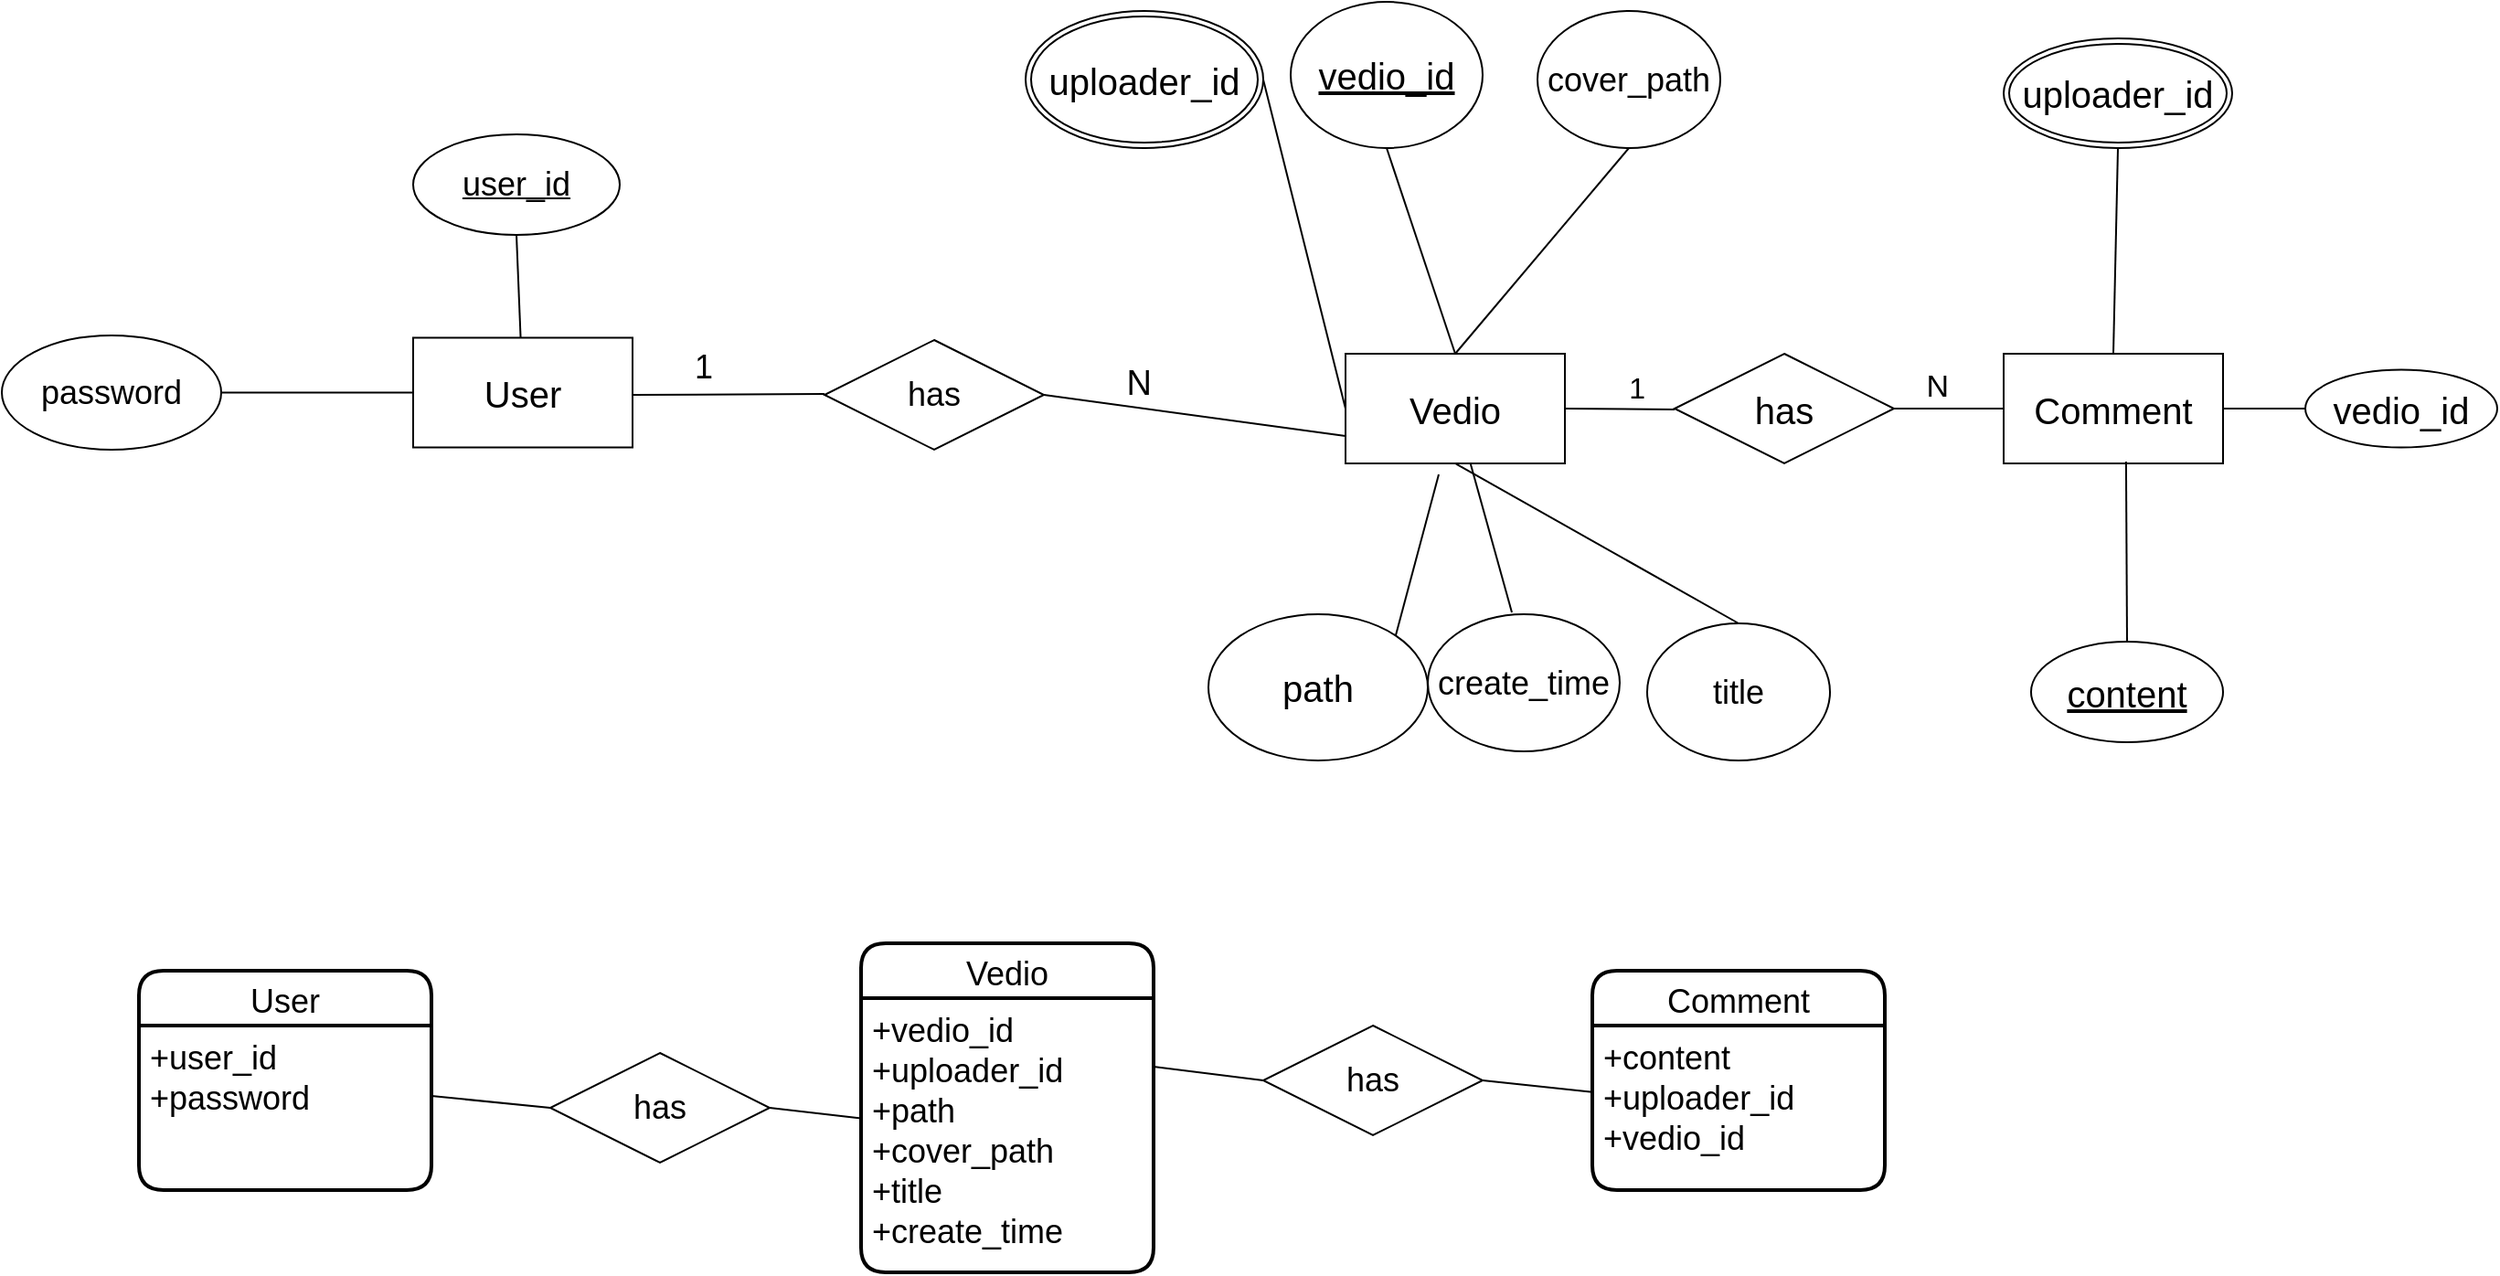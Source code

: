 <mxfile version="14.7.6" type="device"><diagram id="3g8co_IYZ9670vtW4qlo" name="Page-4"><mxGraphModel dx="2249" dy="740" grid="1" gridSize="15" guides="1" tooltips="1" connect="1" arrows="1" fold="1" page="1" pageScale="1" pageWidth="827" pageHeight="1169" math="0" shadow="0"><root><mxCell id="9OPFJwxZUobFx9UrR-dU-0"/><mxCell id="9OPFJwxZUobFx9UrR-dU-1" parent="9OPFJwxZUobFx9UrR-dU-0"/><mxCell id="eifDnCFjxx7ChPgk8U0k-1" value="Vedio" style="rounded=0;whiteSpace=wrap;html=1;fontSize=20;" parent="9OPFJwxZUobFx9UrR-dU-1" vertex="1"><mxGeometry x="90" y="202.5" width="120" height="60" as="geometry"/></mxCell><mxCell id="eifDnCFjxx7ChPgk8U0k-2" value="Comment" style="rounded=0;whiteSpace=wrap;html=1;fontSize=20;" parent="9OPFJwxZUobFx9UrR-dU-1" vertex="1"><mxGeometry x="450" y="202.5" width="120" height="60" as="geometry"/></mxCell><mxCell id="eifDnCFjxx7ChPgk8U0k-4" value="User" style="rounded=0;whiteSpace=wrap;html=1;fontSize=20;" parent="9OPFJwxZUobFx9UrR-dU-1" vertex="1"><mxGeometry x="-420" y="193.75" width="120" height="60" as="geometry"/></mxCell><mxCell id="eifDnCFjxx7ChPgk8U0k-6" value="path" style="ellipse;whiteSpace=wrap;html=1;fontSize=20;" parent="9OPFJwxZUobFx9UrR-dU-1" vertex="1"><mxGeometry x="15" y="345" width="120" height="80" as="geometry"/></mxCell><mxCell id="eifDnCFjxx7ChPgk8U0k-8" value="vedio_id" style="ellipse;whiteSpace=wrap;html=1;fontSize=20;fontStyle=4" parent="9OPFJwxZUobFx9UrR-dU-1" vertex="1"><mxGeometry x="60" y="10" width="105" height="80" as="geometry"/></mxCell><mxCell id="eifDnCFjxx7ChPgk8U0k-9" value="" style="endArrow=none;html=1;fontSize=20;exitX=1;exitY=0.5;exitDx=0;exitDy=0;entryX=0;entryY=0.5;entryDx=0;entryDy=0;" parent="9OPFJwxZUobFx9UrR-dU-1" target="eifDnCFjxx7ChPgk8U0k-1" edge="1" source="eifDnCFjxx7ChPgk8U0k-13"><mxGeometry width="50" height="50" relative="1" as="geometry"><mxPoint x="60" y="232.5" as="sourcePoint"/><mxPoint x="290" y="210" as="targetPoint"/></mxGeometry></mxCell><mxCell id="eifDnCFjxx7ChPgk8U0k-10" value="" style="endArrow=none;html=1;fontSize=20;exitX=0.5;exitY=1;exitDx=0;exitDy=0;entryX=0.5;entryY=0;entryDx=0;entryDy=0;" parent="9OPFJwxZUobFx9UrR-dU-1" source="eifDnCFjxx7ChPgk8U0k-8" target="eifDnCFjxx7ChPgk8U0k-1" edge="1"><mxGeometry width="50" height="50" relative="1" as="geometry"><mxPoint x="240" y="260" as="sourcePoint"/><mxPoint x="290" y="210" as="targetPoint"/></mxGeometry></mxCell><mxCell id="eifDnCFjxx7ChPgk8U0k-11" value="" style="endArrow=none;html=1;fontSize=20;entryX=1;entryY=0;entryDx=0;entryDy=0;exitX=0.425;exitY=1.1;exitDx=0;exitDy=0;exitPerimeter=0;" parent="9OPFJwxZUobFx9UrR-dU-1" source="eifDnCFjxx7ChPgk8U0k-1" target="eifDnCFjxx7ChPgk8U0k-6" edge="1"><mxGeometry width="50" height="50" relative="1" as="geometry"><mxPoint x="180" y="270" as="sourcePoint"/><mxPoint x="290" y="210" as="targetPoint"/></mxGeometry></mxCell><mxCell id="eifDnCFjxx7ChPgk8U0k-13" value="uploader_id" style="ellipse;shape=doubleEllipse;margin=3;whiteSpace=wrap;html=1;align=center;fontSize=20;" parent="9OPFJwxZUobFx9UrR-dU-1" vertex="1"><mxGeometry x="-85" y="15" width="130" height="75" as="geometry"/></mxCell><mxCell id="eifDnCFjxx7ChPgk8U0k-15" value="vedio_id" style="ellipse;whiteSpace=wrap;html=1;align=center;fontSize=20;" parent="9OPFJwxZUobFx9UrR-dU-1" vertex="1"><mxGeometry x="615" y="211.25" width="105" height="42.5" as="geometry"/></mxCell><mxCell id="eifDnCFjxx7ChPgk8U0k-20" value="" style="endArrow=none;html=1;rounded=0;fontSize=20;entryX=0.5;entryY=1;entryDx=0;entryDy=0;exitX=0.5;exitY=0;exitDx=0;exitDy=0;" parent="9OPFJwxZUobFx9UrR-dU-1" source="eifDnCFjxx7ChPgk8U0k-2" edge="1" target="eifDnCFjxx7ChPgk8U0k-23"><mxGeometry relative="1" as="geometry"><mxPoint x="180" y="375" as="sourcePoint"/><mxPoint x="509.955" y="149.505" as="targetPoint"/></mxGeometry></mxCell><mxCell id="eifDnCFjxx7ChPgk8U0k-21" value="" style="endArrow=none;html=1;rounded=0;fontSize=20;entryX=0;entryY=0.5;entryDx=0;entryDy=0;exitX=1;exitY=0.5;exitDx=0;exitDy=0;" parent="9OPFJwxZUobFx9UrR-dU-1" source="eifDnCFjxx7ChPgk8U0k-2" target="eifDnCFjxx7ChPgk8U0k-15" edge="1"><mxGeometry relative="1" as="geometry"><mxPoint x="180" y="375" as="sourcePoint"/><mxPoint x="340" y="375" as="targetPoint"/></mxGeometry></mxCell><mxCell id="eifDnCFjxx7ChPgk8U0k-22" value="content" style="ellipse;whiteSpace=wrap;html=1;align=center;fontSize=20;fontStyle=4" parent="9OPFJwxZUobFx9UrR-dU-1" vertex="1"><mxGeometry x="465" y="360" width="105" height="55" as="geometry"/></mxCell><mxCell id="eifDnCFjxx7ChPgk8U0k-23" value="uploader_id" style="ellipse;shape=doubleEllipse;margin=3;whiteSpace=wrap;html=1;align=center;fontSize=20;" parent="9OPFJwxZUobFx9UrR-dU-1" vertex="1"><mxGeometry x="450" y="30" width="125" height="60" as="geometry"/></mxCell><mxCell id="eifDnCFjxx7ChPgk8U0k-24" value="" style="endArrow=none;html=1;rounded=0;fontSize=20;entryX=0.558;entryY=0.983;entryDx=0;entryDy=0;entryPerimeter=0;exitX=0.5;exitY=0;exitDx=0;exitDy=0;" parent="9OPFJwxZUobFx9UrR-dU-1" source="eifDnCFjxx7ChPgk8U0k-22" target="eifDnCFjxx7ChPgk8U0k-2" edge="1"><mxGeometry relative="1" as="geometry"><mxPoint x="180" y="375" as="sourcePoint"/><mxPoint x="340" y="375" as="targetPoint"/></mxGeometry></mxCell><mxCell id="eifDnCFjxx7ChPgk8U0k-25" value="has" style="shape=rhombus;perimeter=rhombusPerimeter;whiteSpace=wrap;html=1;align=center;fontSize=20;" parent="9OPFJwxZUobFx9UrR-dU-1" vertex="1"><mxGeometry x="270" y="202.5" width="120" height="60" as="geometry"/></mxCell><mxCell id="eifDnCFjxx7ChPgk8U0k-29" value="" style="endArrow=none;html=1;rounded=0;fontSize=20;exitX=1;exitY=0.5;exitDx=0;exitDy=0;" parent="9OPFJwxZUobFx9UrR-dU-1" source="eifDnCFjxx7ChPgk8U0k-1" edge="1"><mxGeometry relative="1" as="geometry"><mxPoint x="180" y="360" as="sourcePoint"/><mxPoint x="270" y="233" as="targetPoint"/></mxGeometry></mxCell><mxCell id="eifDnCFjxx7ChPgk8U0k-30" value="1" style="resizable=0;html=1;align=right;verticalAlign=bottom;fontSize=16;" parent="eifDnCFjxx7ChPgk8U0k-29" connectable="0" vertex="1"><mxGeometry x="1" relative="1" as="geometry"><mxPoint x="-15" as="offset"/></mxGeometry></mxCell><mxCell id="eifDnCFjxx7ChPgk8U0k-31" value="" style="endArrow=none;html=1;rounded=0;fontSize=16;exitX=1;exitY=0.5;exitDx=0;exitDy=0;entryX=0;entryY=0.5;entryDx=0;entryDy=0;" parent="9OPFJwxZUobFx9UrR-dU-1" source="eifDnCFjxx7ChPgk8U0k-25" target="eifDnCFjxx7ChPgk8U0k-2" edge="1"><mxGeometry relative="1" as="geometry"><mxPoint x="180" y="375" as="sourcePoint"/><mxPoint x="340" y="375" as="targetPoint"/></mxGeometry></mxCell><mxCell id="eifDnCFjxx7ChPgk8U0k-32" value="N" style="resizable=0;html=1;align=right;verticalAlign=bottom;fontSize=17;" parent="eifDnCFjxx7ChPgk8U0k-31" connectable="0" vertex="1"><mxGeometry x="1" relative="1" as="geometry"><mxPoint x="-30" as="offset"/></mxGeometry></mxCell><mxCell id="eifDnCFjxx7ChPgk8U0k-33" value="Vedio" style="swimlane;childLayout=stackLayout;horizontal=1;startSize=30;horizontalStack=0;rounded=1;fontSize=18;fontStyle=0;strokeWidth=2;resizeParent=0;resizeLast=1;shadow=0;dashed=0;align=center;" parent="9OPFJwxZUobFx9UrR-dU-1" vertex="1"><mxGeometry x="-175" y="525" width="160" height="180" as="geometry"/></mxCell><mxCell id="eifDnCFjxx7ChPgk8U0k-34" value="+vedio_id&#10;+uploader_id&#10;+path&#10;+cover_path&#10;+title&#10;+create_time" style="align=left;strokeColor=none;fillColor=none;spacingLeft=4;fontSize=18;verticalAlign=top;resizable=0;rotatable=0;part=1;fontStyle=0" parent="eifDnCFjxx7ChPgk8U0k-33" vertex="1"><mxGeometry y="30" width="160" height="150" as="geometry"/></mxCell><mxCell id="eifDnCFjxx7ChPgk8U0k-35" value="Comment" style="swimlane;childLayout=stackLayout;horizontal=1;startSize=30;horizontalStack=0;rounded=1;fontSize=18;fontStyle=0;strokeWidth=2;resizeParent=0;resizeLast=1;shadow=0;dashed=0;align=center;" parent="9OPFJwxZUobFx9UrR-dU-1" vertex="1"><mxGeometry x="225" y="540" width="160" height="120" as="geometry"/></mxCell><mxCell id="eifDnCFjxx7ChPgk8U0k-36" value="+content&#10;+uploader_id&#10;+vedio_id" style="align=left;strokeColor=none;fillColor=none;spacingLeft=4;fontSize=18;verticalAlign=top;resizable=0;rotatable=0;part=1;" parent="eifDnCFjxx7ChPgk8U0k-35" vertex="1"><mxGeometry y="30" width="160" height="90" as="geometry"/></mxCell><mxCell id="eifDnCFjxx7ChPgk8U0k-37" value="has" style="shape=rhombus;perimeter=rhombusPerimeter;whiteSpace=wrap;html=1;align=center;fontSize=18;" parent="9OPFJwxZUobFx9UrR-dU-1" vertex="1"><mxGeometry x="45" y="570" width="120" height="60" as="geometry"/></mxCell><mxCell id="eifDnCFjxx7ChPgk8U0k-40" value="" style="endArrow=none;html=1;rounded=0;fontSize=18;exitX=0;exitY=0.5;exitDx=0;exitDy=0;entryX=1;entryY=0.25;entryDx=0;entryDy=0;" parent="9OPFJwxZUobFx9UrR-dU-1" source="eifDnCFjxx7ChPgk8U0k-37" target="eifDnCFjxx7ChPgk8U0k-34" edge="1"><mxGeometry relative="1" as="geometry"><mxPoint x="180" y="375" as="sourcePoint"/><mxPoint x="340" y="375" as="targetPoint"/></mxGeometry></mxCell><mxCell id="eifDnCFjxx7ChPgk8U0k-41" value="" style="endArrow=none;html=1;rounded=0;fontSize=18;exitX=1;exitY=0.5;exitDx=0;exitDy=0;" parent="9OPFJwxZUobFx9UrR-dU-1" source="eifDnCFjxx7ChPgk8U0k-37" target="eifDnCFjxx7ChPgk8U0k-36" edge="1"><mxGeometry relative="1" as="geometry"><mxPoint x="180" y="375" as="sourcePoint"/><mxPoint x="340" y="375" as="targetPoint"/></mxGeometry></mxCell><mxCell id="75ciiM8gon-xetwYKUxQ-0" value="create_time" style="ellipse;whiteSpace=wrap;html=1;align=center;fontSize=18;" vertex="1" parent="9OPFJwxZUobFx9UrR-dU-1"><mxGeometry x="135" y="345" width="105" height="75" as="geometry"/></mxCell><mxCell id="75ciiM8gon-xetwYKUxQ-2" value="title" style="ellipse;whiteSpace=wrap;html=1;align=center;fontSize=18;" vertex="1" parent="9OPFJwxZUobFx9UrR-dU-1"><mxGeometry x="255" y="350" width="100" height="75" as="geometry"/></mxCell><mxCell id="75ciiM8gon-xetwYKUxQ-3" value="cover_path" style="ellipse;whiteSpace=wrap;html=1;align=center;fontSize=18;" vertex="1" parent="9OPFJwxZUobFx9UrR-dU-1"><mxGeometry x="195" y="15" width="100" height="75" as="geometry"/></mxCell><mxCell id="75ciiM8gon-xetwYKUxQ-5" value="" style="endArrow=none;html=1;rounded=0;fontSize=18;exitX=0.438;exitY=-0.013;exitDx=0;exitDy=0;exitPerimeter=0;" edge="1" parent="9OPFJwxZUobFx9UrR-dU-1" source="75ciiM8gon-xetwYKUxQ-0" target="eifDnCFjxx7ChPgk8U0k-1"><mxGeometry relative="1" as="geometry"><mxPoint x="105" y="375" as="sourcePoint"/><mxPoint x="265" y="375" as="targetPoint"/></mxGeometry></mxCell><mxCell id="75ciiM8gon-xetwYKUxQ-6" value="" style="endArrow=none;html=1;rounded=0;fontSize=18;entryX=0.5;entryY=1;entryDx=0;entryDy=0;exitX=0.5;exitY=0;exitDx=0;exitDy=0;" edge="1" parent="9OPFJwxZUobFx9UrR-dU-1" source="75ciiM8gon-xetwYKUxQ-2" target="eifDnCFjxx7ChPgk8U0k-1"><mxGeometry relative="1" as="geometry"><mxPoint x="105" y="375" as="sourcePoint"/><mxPoint x="265" y="375" as="targetPoint"/></mxGeometry></mxCell><mxCell id="75ciiM8gon-xetwYKUxQ-7" value="" style="endArrow=none;html=1;rounded=0;fontSize=18;entryX=0.5;entryY=1;entryDx=0;entryDy=0;exitX=0.5;exitY=0;exitDx=0;exitDy=0;" edge="1" parent="9OPFJwxZUobFx9UrR-dU-1" source="eifDnCFjxx7ChPgk8U0k-1" target="75ciiM8gon-xetwYKUxQ-3"><mxGeometry relative="1" as="geometry"><mxPoint x="240" y="375" as="sourcePoint"/><mxPoint x="400" y="375" as="targetPoint"/></mxGeometry></mxCell><mxCell id="75ciiM8gon-xetwYKUxQ-8" value="user_id" style="ellipse;whiteSpace=wrap;html=1;align=center;fontStyle=4;fontSize=18;" vertex="1" parent="9OPFJwxZUobFx9UrR-dU-1"><mxGeometry x="-420" y="82.5" width="113" height="55" as="geometry"/></mxCell><mxCell id="75ciiM8gon-xetwYKUxQ-9" value="password" style="ellipse;whiteSpace=wrap;html=1;align=center;fontSize=18;" vertex="1" parent="9OPFJwxZUobFx9UrR-dU-1"><mxGeometry x="-645" y="192.5" width="120" height="62.5" as="geometry"/></mxCell><mxCell id="75ciiM8gon-xetwYKUxQ-10" value="" style="endArrow=none;html=1;rounded=0;fontSize=18;exitX=0.5;exitY=1;exitDx=0;exitDy=0;" edge="1" parent="9OPFJwxZUobFx9UrR-dU-1" source="75ciiM8gon-xetwYKUxQ-8" target="eifDnCFjxx7ChPgk8U0k-4"><mxGeometry relative="1" as="geometry"><mxPoint x="-90" y="375" as="sourcePoint"/><mxPoint x="70" y="375" as="targetPoint"/></mxGeometry></mxCell><mxCell id="75ciiM8gon-xetwYKUxQ-11" value="" style="endArrow=none;html=1;rounded=0;fontSize=18;entryX=0;entryY=0.5;entryDx=0;entryDy=0;" edge="1" parent="9OPFJwxZUobFx9UrR-dU-1" source="75ciiM8gon-xetwYKUxQ-9" target="eifDnCFjxx7ChPgk8U0k-4"><mxGeometry relative="1" as="geometry"><mxPoint x="-90" y="375" as="sourcePoint"/><mxPoint x="-405" y="240" as="targetPoint"/></mxGeometry></mxCell><mxCell id="75ciiM8gon-xetwYKUxQ-12" value="has" style="shape=rhombus;perimeter=rhombusPerimeter;whiteSpace=wrap;html=1;align=center;fontSize=18;" vertex="1" parent="9OPFJwxZUobFx9UrR-dU-1"><mxGeometry x="-195" y="195" width="120" height="60" as="geometry"/></mxCell><mxCell id="75ciiM8gon-xetwYKUxQ-15" value="" style="endArrow=none;html=1;rounded=0;fontSize=18;" edge="1" parent="9OPFJwxZUobFx9UrR-dU-1"><mxGeometry relative="1" as="geometry"><mxPoint x="-300" y="225" as="sourcePoint"/><mxPoint x="-195" y="224.5" as="targetPoint"/></mxGeometry></mxCell><mxCell id="75ciiM8gon-xetwYKUxQ-16" value="1" style="resizable=0;html=1;align=right;verticalAlign=bottom;fontSize=18;" connectable="0" vertex="1" parent="75ciiM8gon-xetwYKUxQ-15"><mxGeometry x="1" relative="1" as="geometry"><mxPoint x="-60" y="-1" as="offset"/></mxGeometry></mxCell><mxCell id="75ciiM8gon-xetwYKUxQ-19" value="" style="endArrow=none;html=1;rounded=0;fontSize=18;exitX=1;exitY=0.5;exitDx=0;exitDy=0;entryX=0;entryY=0.75;entryDx=0;entryDy=0;" edge="1" parent="9OPFJwxZUobFx9UrR-dU-1" source="75ciiM8gon-xetwYKUxQ-12" target="eifDnCFjxx7ChPgk8U0k-1"><mxGeometry relative="1" as="geometry"><mxPoint x="-450" y="345" as="sourcePoint"/><mxPoint x="-125" y="360" as="targetPoint"/></mxGeometry></mxCell><mxCell id="75ciiM8gon-xetwYKUxQ-20" value="N" style="resizable=0;html=1;align=right;verticalAlign=bottom;fontSize=19;" connectable="0" vertex="1" parent="75ciiM8gon-xetwYKUxQ-19"><mxGeometry x="1" relative="1" as="geometry"><mxPoint x="-105" y="-15" as="offset"/></mxGeometry></mxCell><mxCell id="75ciiM8gon-xetwYKUxQ-21" value="User" style="swimlane;childLayout=stackLayout;horizontal=1;startSize=30;horizontalStack=0;rounded=1;fontSize=18;fontStyle=0;strokeWidth=2;resizeParent=0;resizeLast=1;shadow=0;dashed=0;align=center;" vertex="1" parent="9OPFJwxZUobFx9UrR-dU-1"><mxGeometry x="-570" y="540" width="160" height="120" as="geometry"/></mxCell><mxCell id="75ciiM8gon-xetwYKUxQ-22" value="+user_id&#10;+password" style="align=left;strokeColor=none;fillColor=none;spacingLeft=4;fontSize=18;verticalAlign=top;resizable=0;rotatable=0;part=1;" vertex="1" parent="75ciiM8gon-xetwYKUxQ-21"><mxGeometry y="30" width="160" height="90" as="geometry"/></mxCell><mxCell id="75ciiM8gon-xetwYKUxQ-24" value="has" style="shape=rhombus;perimeter=rhombusPerimeter;whiteSpace=wrap;html=1;align=center;fontSize=18;" vertex="1" parent="9OPFJwxZUobFx9UrR-dU-1"><mxGeometry x="-345" y="585" width="120" height="60" as="geometry"/></mxCell><mxCell id="75ciiM8gon-xetwYKUxQ-25" value="" style="endArrow=none;html=1;rounded=0;fontSize=18;exitX=1;exitY=0.5;exitDx=0;exitDy=0;" edge="1" parent="9OPFJwxZUobFx9UrR-dU-1" source="75ciiM8gon-xetwYKUxQ-24" target="eifDnCFjxx7ChPgk8U0k-34"><mxGeometry relative="1" as="geometry"><mxPoint x="-355" y="435" as="sourcePoint"/><mxPoint x="-195" y="435" as="targetPoint"/></mxGeometry></mxCell><mxCell id="75ciiM8gon-xetwYKUxQ-26" value="" style="endArrow=none;html=1;rounded=0;fontSize=18;exitX=1;exitY=0.428;exitDx=0;exitDy=0;exitPerimeter=0;entryX=0;entryY=0.5;entryDx=0;entryDy=0;" edge="1" parent="9OPFJwxZUobFx9UrR-dU-1" source="75ciiM8gon-xetwYKUxQ-22" target="75ciiM8gon-xetwYKUxQ-24"><mxGeometry relative="1" as="geometry"><mxPoint x="-165" y="375" as="sourcePoint"/><mxPoint x="-5" y="375" as="targetPoint"/></mxGeometry></mxCell></root></mxGraphModel></diagram></mxfile>